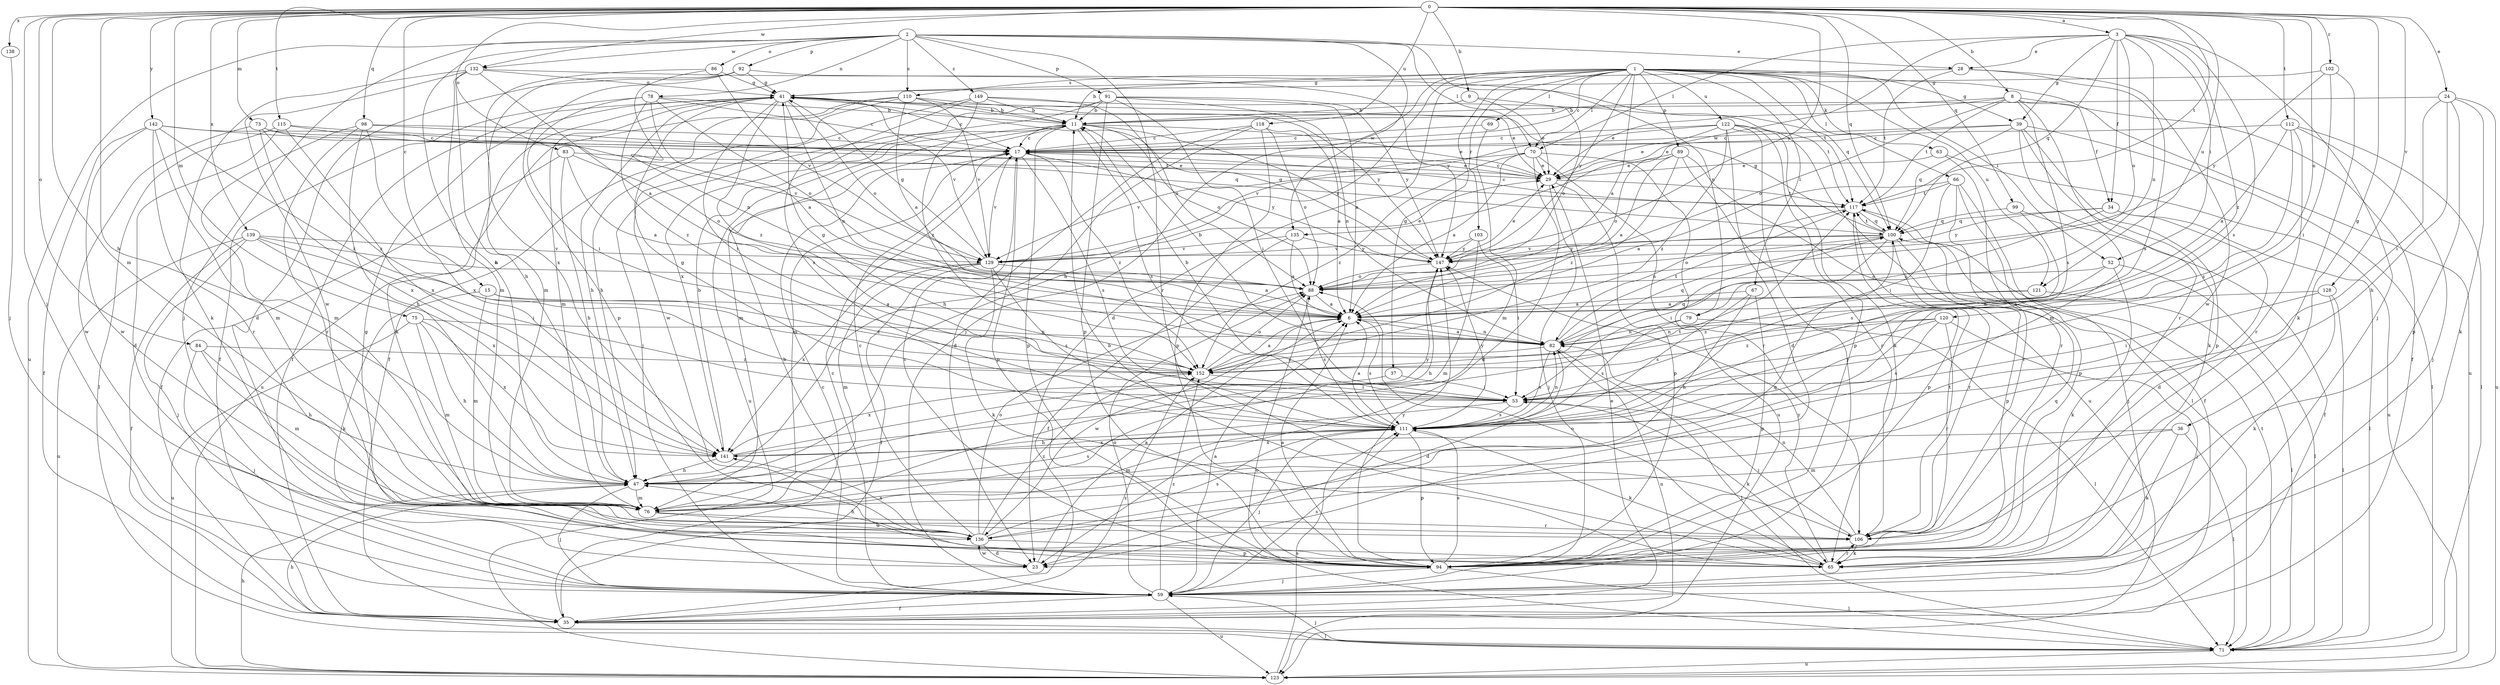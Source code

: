 strict digraph  {
0;
1;
2;
3;
6;
8;
9;
11;
15;
17;
23;
24;
28;
29;
34;
35;
36;
37;
39;
41;
47;
52;
53;
59;
63;
65;
66;
67;
69;
70;
71;
73;
75;
76;
78;
79;
82;
83;
84;
86;
88;
89;
91;
92;
94;
98;
99;
100;
102;
103;
106;
110;
111;
112;
115;
117;
118;
120;
121;
122;
123;
128;
129;
132;
135;
136;
138;
139;
141;
142;
147;
149;
152;
0 -> 3  [label=a];
0 -> 8  [label=b];
0 -> 9  [label=b];
0 -> 15  [label=c];
0 -> 24  [label=e];
0 -> 36  [label=g];
0 -> 47  [label=h];
0 -> 59  [label=j];
0 -> 73  [label=m];
0 -> 75  [label=m];
0 -> 76  [label=m];
0 -> 83  [label=o];
0 -> 84  [label=o];
0 -> 98  [label=q];
0 -> 99  [label=q];
0 -> 100  [label=q];
0 -> 102  [label=r];
0 -> 112  [label=t];
0 -> 115  [label=t];
0 -> 117  [label=t];
0 -> 118  [label=u];
0 -> 120  [label=u];
0 -> 121  [label=u];
0 -> 128  [label=v];
0 -> 132  [label=w];
0 -> 138  [label=x];
0 -> 139  [label=x];
0 -> 142  [label=y];
0 -> 147  [label=y];
1 -> 6  [label=a];
1 -> 11  [label=b];
1 -> 17  [label=c];
1 -> 23  [label=d];
1 -> 37  [label=g];
1 -> 39  [label=g];
1 -> 47  [label=h];
1 -> 52  [label=i];
1 -> 59  [label=j];
1 -> 63  [label=k];
1 -> 66  [label=l];
1 -> 67  [label=l];
1 -> 69  [label=l];
1 -> 70  [label=l];
1 -> 89  [label=p];
1 -> 103  [label=r];
1 -> 110  [label=s];
1 -> 117  [label=t];
1 -> 121  [label=u];
1 -> 122  [label=u];
1 -> 123  [label=u];
1 -> 147  [label=y];
2 -> 28  [label=e];
2 -> 47  [label=h];
2 -> 59  [label=j];
2 -> 70  [label=l];
2 -> 78  [label=n];
2 -> 79  [label=n];
2 -> 86  [label=o];
2 -> 91  [label=p];
2 -> 92  [label=p];
2 -> 106  [label=r];
2 -> 110  [label=s];
2 -> 123  [label=u];
2 -> 132  [label=w];
2 -> 135  [label=w];
2 -> 149  [label=z];
3 -> 28  [label=e];
3 -> 34  [label=f];
3 -> 39  [label=g];
3 -> 52  [label=i];
3 -> 59  [label=j];
3 -> 70  [label=l];
3 -> 79  [label=n];
3 -> 88  [label=o];
3 -> 100  [label=q];
3 -> 111  [label=s];
3 -> 135  [label=w];
3 -> 152  [label=z];
6 -> 82  [label=n];
6 -> 111  [label=s];
6 -> 136  [label=w];
8 -> 11  [label=b];
8 -> 29  [label=e];
8 -> 34  [label=f];
8 -> 35  [label=f];
8 -> 88  [label=o];
8 -> 106  [label=r];
8 -> 111  [label=s];
8 -> 117  [label=t];
9 -> 11  [label=b];
9 -> 29  [label=e];
9 -> 88  [label=o];
11 -> 17  [label=c];
11 -> 29  [label=e];
11 -> 76  [label=m];
11 -> 88  [label=o];
11 -> 94  [label=p];
11 -> 111  [label=s];
11 -> 123  [label=u];
11 -> 147  [label=y];
15 -> 6  [label=a];
15 -> 65  [label=k];
15 -> 76  [label=m];
15 -> 152  [label=z];
17 -> 29  [label=e];
17 -> 76  [label=m];
17 -> 94  [label=p];
17 -> 111  [label=s];
17 -> 129  [label=v];
17 -> 147  [label=y];
17 -> 152  [label=z];
23 -> 6  [label=a];
23 -> 136  [label=w];
24 -> 11  [label=b];
24 -> 47  [label=h];
24 -> 53  [label=i];
24 -> 65  [label=k];
24 -> 94  [label=p];
24 -> 123  [label=u];
28 -> 41  [label=g];
28 -> 111  [label=s];
28 -> 117  [label=t];
28 -> 136  [label=w];
29 -> 17  [label=c];
29 -> 59  [label=j];
29 -> 94  [label=p];
29 -> 117  [label=t];
34 -> 23  [label=d];
34 -> 71  [label=l];
34 -> 82  [label=n];
34 -> 100  [label=q];
34 -> 147  [label=y];
35 -> 17  [label=c];
35 -> 29  [label=e];
35 -> 71  [label=l];
35 -> 82  [label=n];
35 -> 152  [label=z];
36 -> 65  [label=k];
36 -> 71  [label=l];
36 -> 76  [label=m];
36 -> 141  [label=x];
37 -> 53  [label=i];
37 -> 141  [label=x];
39 -> 17  [label=c];
39 -> 29  [label=e];
39 -> 65  [label=k];
39 -> 71  [label=l];
39 -> 76  [label=m];
39 -> 94  [label=p];
39 -> 100  [label=q];
41 -> 11  [label=b];
41 -> 17  [label=c];
41 -> 29  [label=e];
41 -> 35  [label=f];
41 -> 47  [label=h];
41 -> 53  [label=i];
41 -> 65  [label=k];
41 -> 76  [label=m];
41 -> 82  [label=n];
41 -> 88  [label=o];
41 -> 129  [label=v];
41 -> 152  [label=z];
47 -> 59  [label=j];
47 -> 76  [label=m];
47 -> 111  [label=s];
52 -> 65  [label=k];
52 -> 71  [label=l];
52 -> 82  [label=n];
52 -> 88  [label=o];
53 -> 11  [label=b];
53 -> 47  [label=h];
53 -> 65  [label=k];
53 -> 111  [label=s];
59 -> 6  [label=a];
59 -> 11  [label=b];
59 -> 17  [label=c];
59 -> 35  [label=f];
59 -> 88  [label=o];
59 -> 111  [label=s];
59 -> 123  [label=u];
59 -> 152  [label=z];
63 -> 29  [label=e];
63 -> 106  [label=r];
63 -> 123  [label=u];
65 -> 11  [label=b];
65 -> 88  [label=o];
65 -> 106  [label=r];
65 -> 147  [label=y];
66 -> 6  [label=a];
66 -> 35  [label=f];
66 -> 53  [label=i];
66 -> 94  [label=p];
66 -> 106  [label=r];
66 -> 117  [label=t];
67 -> 6  [label=a];
67 -> 47  [label=h];
67 -> 94  [label=p];
67 -> 111  [label=s];
69 -> 17  [label=c];
69 -> 76  [label=m];
70 -> 6  [label=a];
70 -> 23  [label=d];
70 -> 29  [label=e];
70 -> 106  [label=r];
70 -> 123  [label=u];
70 -> 129  [label=v];
70 -> 152  [label=z];
71 -> 47  [label=h];
71 -> 59  [label=j];
71 -> 88  [label=o];
71 -> 117  [label=t];
71 -> 123  [label=u];
73 -> 17  [label=c];
73 -> 100  [label=q];
73 -> 136  [label=w];
73 -> 141  [label=x];
73 -> 152  [label=z];
75 -> 47  [label=h];
75 -> 76  [label=m];
75 -> 82  [label=n];
75 -> 123  [label=u];
75 -> 141  [label=x];
76 -> 106  [label=r];
76 -> 136  [label=w];
78 -> 6  [label=a];
78 -> 11  [label=b];
78 -> 17  [label=c];
78 -> 35  [label=f];
78 -> 53  [label=i];
78 -> 88  [label=o];
78 -> 152  [label=z];
79 -> 71  [label=l];
79 -> 82  [label=n];
79 -> 111  [label=s];
82 -> 6  [label=a];
82 -> 11  [label=b];
82 -> 23  [label=d];
82 -> 71  [label=l];
82 -> 100  [label=q];
82 -> 111  [label=s];
82 -> 117  [label=t];
82 -> 152  [label=z];
83 -> 6  [label=a];
83 -> 29  [label=e];
83 -> 35  [label=f];
83 -> 47  [label=h];
83 -> 88  [label=o];
84 -> 47  [label=h];
84 -> 59  [label=j];
84 -> 76  [label=m];
84 -> 152  [label=z];
86 -> 41  [label=g];
86 -> 82  [label=n];
86 -> 129  [label=v];
86 -> 141  [label=x];
88 -> 6  [label=a];
88 -> 111  [label=s];
89 -> 6  [label=a];
89 -> 29  [label=e];
89 -> 71  [label=l];
89 -> 88  [label=o];
89 -> 106  [label=r];
89 -> 152  [label=z];
91 -> 6  [label=a];
91 -> 11  [label=b];
91 -> 53  [label=i];
91 -> 59  [label=j];
91 -> 82  [label=n];
91 -> 94  [label=p];
91 -> 141  [label=x];
91 -> 147  [label=y];
92 -> 23  [label=d];
92 -> 41  [label=g];
92 -> 76  [label=m];
92 -> 94  [label=p];
92 -> 147  [label=y];
94 -> 6  [label=a];
94 -> 17  [label=c];
94 -> 41  [label=g];
94 -> 59  [label=j];
94 -> 71  [label=l];
94 -> 100  [label=q];
94 -> 111  [label=s];
94 -> 117  [label=t];
94 -> 147  [label=y];
98 -> 17  [label=c];
98 -> 47  [label=h];
98 -> 76  [label=m];
98 -> 106  [label=r];
98 -> 117  [label=t];
98 -> 141  [label=x];
99 -> 35  [label=f];
99 -> 100  [label=q];
99 -> 111  [label=s];
100 -> 41  [label=g];
100 -> 53  [label=i];
100 -> 88  [label=o];
100 -> 94  [label=p];
100 -> 106  [label=r];
100 -> 117  [label=t];
100 -> 129  [label=v];
100 -> 147  [label=y];
102 -> 41  [label=g];
102 -> 53  [label=i];
102 -> 65  [label=k];
102 -> 147  [label=y];
103 -> 53  [label=i];
103 -> 76  [label=m];
103 -> 129  [label=v];
103 -> 147  [label=y];
106 -> 53  [label=i];
106 -> 65  [label=k];
106 -> 82  [label=n];
110 -> 6  [label=a];
110 -> 11  [label=b];
110 -> 35  [label=f];
110 -> 47  [label=h];
110 -> 123  [label=u];
110 -> 129  [label=v];
110 -> 147  [label=y];
111 -> 6  [label=a];
111 -> 41  [label=g];
111 -> 59  [label=j];
111 -> 65  [label=k];
111 -> 76  [label=m];
111 -> 82  [label=n];
111 -> 94  [label=p];
111 -> 141  [label=x];
111 -> 147  [label=y];
112 -> 6  [label=a];
112 -> 17  [label=c];
112 -> 59  [label=j];
112 -> 71  [label=l];
112 -> 106  [label=r];
112 -> 111  [label=s];
115 -> 17  [label=c];
115 -> 23  [label=d];
115 -> 71  [label=l];
115 -> 129  [label=v];
115 -> 141  [label=x];
117 -> 17  [label=c];
117 -> 59  [label=j];
117 -> 82  [label=n];
117 -> 94  [label=p];
117 -> 100  [label=q];
118 -> 6  [label=a];
118 -> 17  [label=c];
118 -> 23  [label=d];
118 -> 47  [label=h];
118 -> 88  [label=o];
118 -> 94  [label=p];
120 -> 53  [label=i];
120 -> 59  [label=j];
120 -> 82  [label=n];
120 -> 106  [label=r];
120 -> 111  [label=s];
120 -> 152  [label=z];
121 -> 6  [label=a];
121 -> 71  [label=l];
121 -> 152  [label=z];
122 -> 17  [label=c];
122 -> 23  [label=d];
122 -> 29  [label=e];
122 -> 59  [label=j];
122 -> 65  [label=k];
122 -> 94  [label=p];
122 -> 123  [label=u];
122 -> 129  [label=v];
122 -> 152  [label=z];
123 -> 47  [label=h];
123 -> 111  [label=s];
128 -> 6  [label=a];
128 -> 53  [label=i];
128 -> 65  [label=k];
128 -> 71  [label=l];
129 -> 6  [label=a];
129 -> 29  [label=e];
129 -> 35  [label=f];
129 -> 41  [label=g];
129 -> 65  [label=k];
129 -> 76  [label=m];
129 -> 111  [label=s];
129 -> 141  [label=x];
132 -> 6  [label=a];
132 -> 41  [label=g];
132 -> 47  [label=h];
132 -> 65  [label=k];
132 -> 76  [label=m];
132 -> 100  [label=q];
132 -> 136  [label=w];
135 -> 6  [label=a];
135 -> 35  [label=f];
135 -> 129  [label=v];
135 -> 147  [label=y];
136 -> 17  [label=c];
136 -> 23  [label=d];
136 -> 47  [label=h];
136 -> 88  [label=o];
136 -> 94  [label=p];
136 -> 100  [label=q];
136 -> 111  [label=s];
136 -> 141  [label=x];
136 -> 152  [label=z];
138 -> 59  [label=j];
139 -> 35  [label=f];
139 -> 53  [label=i];
139 -> 59  [label=j];
139 -> 88  [label=o];
139 -> 123  [label=u];
139 -> 129  [label=v];
139 -> 141  [label=x];
141 -> 11  [label=b];
141 -> 47  [label=h];
141 -> 117  [label=t];
141 -> 147  [label=y];
142 -> 17  [label=c];
142 -> 29  [label=e];
142 -> 35  [label=f];
142 -> 76  [label=m];
142 -> 106  [label=r];
142 -> 136  [label=w];
142 -> 152  [label=z];
147 -> 29  [label=e];
147 -> 41  [label=g];
147 -> 47  [label=h];
147 -> 88  [label=o];
149 -> 11  [label=b];
149 -> 88  [label=o];
149 -> 111  [label=s];
149 -> 117  [label=t];
149 -> 136  [label=w];
149 -> 152  [label=z];
152 -> 6  [label=a];
152 -> 41  [label=g];
152 -> 53  [label=i];
152 -> 88  [label=o];
152 -> 100  [label=q];
}

